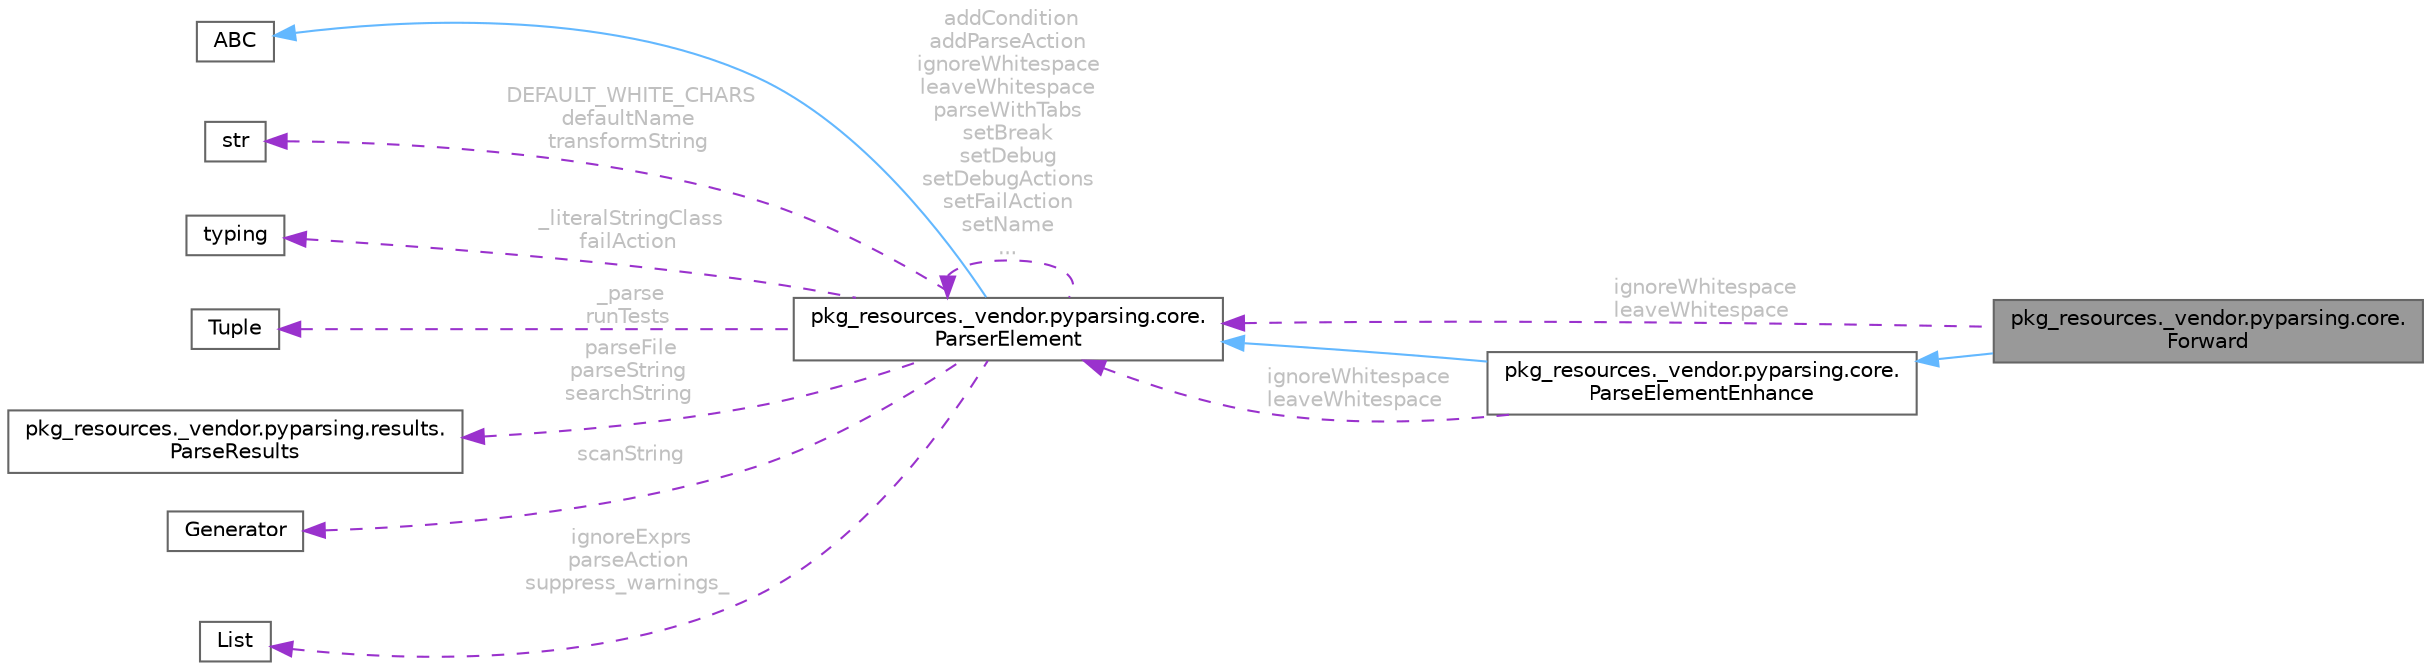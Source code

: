 digraph "pkg_resources._vendor.pyparsing.core.Forward"
{
 // LATEX_PDF_SIZE
  bgcolor="transparent";
  edge [fontname=Helvetica,fontsize=10,labelfontname=Helvetica,labelfontsize=10];
  node [fontname=Helvetica,fontsize=10,shape=box,height=0.2,width=0.4];
  rankdir="LR";
  Node1 [id="Node000001",label="pkg_resources._vendor.pyparsing.core.\lForward",height=0.2,width=0.4,color="gray40", fillcolor="grey60", style="filled", fontcolor="black",tooltip=" "];
  Node2 -> Node1 [id="edge1_Node000001_Node000002",dir="back",color="steelblue1",style="solid",tooltip=" "];
  Node2 [id="Node000002",label="pkg_resources._vendor.pyparsing.core.\lParseElementEnhance",height=0.2,width=0.4,color="gray40", fillcolor="white", style="filled",URL="$classpkg__resources_1_1__vendor_1_1pyparsing_1_1core_1_1_parse_element_enhance.html",tooltip=" "];
  Node3 -> Node2 [id="edge2_Node000002_Node000003",dir="back",color="steelblue1",style="solid",tooltip=" "];
  Node3 [id="Node000003",label="pkg_resources._vendor.pyparsing.core.\lParserElement",height=0.2,width=0.4,color="gray40", fillcolor="white", style="filled",URL="$classpkg__resources_1_1__vendor_1_1pyparsing_1_1core_1_1_parser_element.html",tooltip=" "];
  Node4 -> Node3 [id="edge3_Node000003_Node000004",dir="back",color="steelblue1",style="solid",tooltip=" "];
  Node4 [id="Node000004",label="ABC",height=0.2,width=0.4,color="gray40", fillcolor="white", style="filled",tooltip=" "];
  Node5 -> Node3 [id="edge4_Node000003_Node000005",dir="back",color="darkorchid3",style="dashed",tooltip=" ",label=" DEFAULT_WHITE_CHARS\ndefaultName\ntransformString",fontcolor="grey" ];
  Node5 [id="Node000005",label="str",height=0.2,width=0.4,color="gray40", fillcolor="white", style="filled",tooltip=" "];
  Node6 -> Node3 [id="edge5_Node000003_Node000006",dir="back",color="darkorchid3",style="dashed",tooltip=" ",label=" _literalStringClass\nfailAction",fontcolor="grey" ];
  Node6 [id="Node000006",label="typing",height=0.2,width=0.4,color="gray40", fillcolor="white", style="filled",tooltip=" "];
  Node7 -> Node3 [id="edge6_Node000003_Node000007",dir="back",color="darkorchid3",style="dashed",tooltip=" ",label=" _parse\nrunTests",fontcolor="grey" ];
  Node7 [id="Node000007",label="Tuple",height=0.2,width=0.4,color="gray40", fillcolor="white", style="filled",tooltip=" "];
  Node3 -> Node3 [id="edge7_Node000003_Node000003",dir="back",color="darkorchid3",style="dashed",tooltip=" ",label=" addCondition\naddParseAction\nignoreWhitespace\nleaveWhitespace\nparseWithTabs\nsetBreak\nsetDebug\nsetDebugActions\nsetFailAction\nsetName\n...",fontcolor="grey" ];
  Node8 -> Node3 [id="edge8_Node000003_Node000008",dir="back",color="darkorchid3",style="dashed",tooltip=" ",label=" parseFile\nparseString\nsearchString",fontcolor="grey" ];
  Node8 [id="Node000008",label="pkg_resources._vendor.pyparsing.results.\lParseResults",height=0.2,width=0.4,color="gray40", fillcolor="white", style="filled",URL="$classpkg__resources_1_1__vendor_1_1pyparsing_1_1results_1_1_parse_results.html",tooltip=" "];
  Node9 -> Node3 [id="edge9_Node000003_Node000009",dir="back",color="darkorchid3",style="dashed",tooltip=" ",label=" scanString",fontcolor="grey" ];
  Node9 [id="Node000009",label="Generator",height=0.2,width=0.4,color="gray40", fillcolor="white", style="filled",tooltip=" "];
  Node10 -> Node3 [id="edge10_Node000003_Node000010",dir="back",color="darkorchid3",style="dashed",tooltip=" ",label=" ignoreExprs\nparseAction\nsuppress_warnings_",fontcolor="grey" ];
  Node10 [id="Node000010",label="List",height=0.2,width=0.4,color="gray40", fillcolor="white", style="filled",tooltip=" "];
  Node3 -> Node2 [id="edge11_Node000002_Node000003",dir="back",color="darkorchid3",style="dashed",tooltip=" ",label=" ignoreWhitespace\nleaveWhitespace",fontcolor="grey" ];
  Node3 -> Node1 [id="edge12_Node000001_Node000003",dir="back",color="darkorchid3",style="dashed",tooltip=" ",label=" ignoreWhitespace\nleaveWhitespace",fontcolor="grey" ];
}

